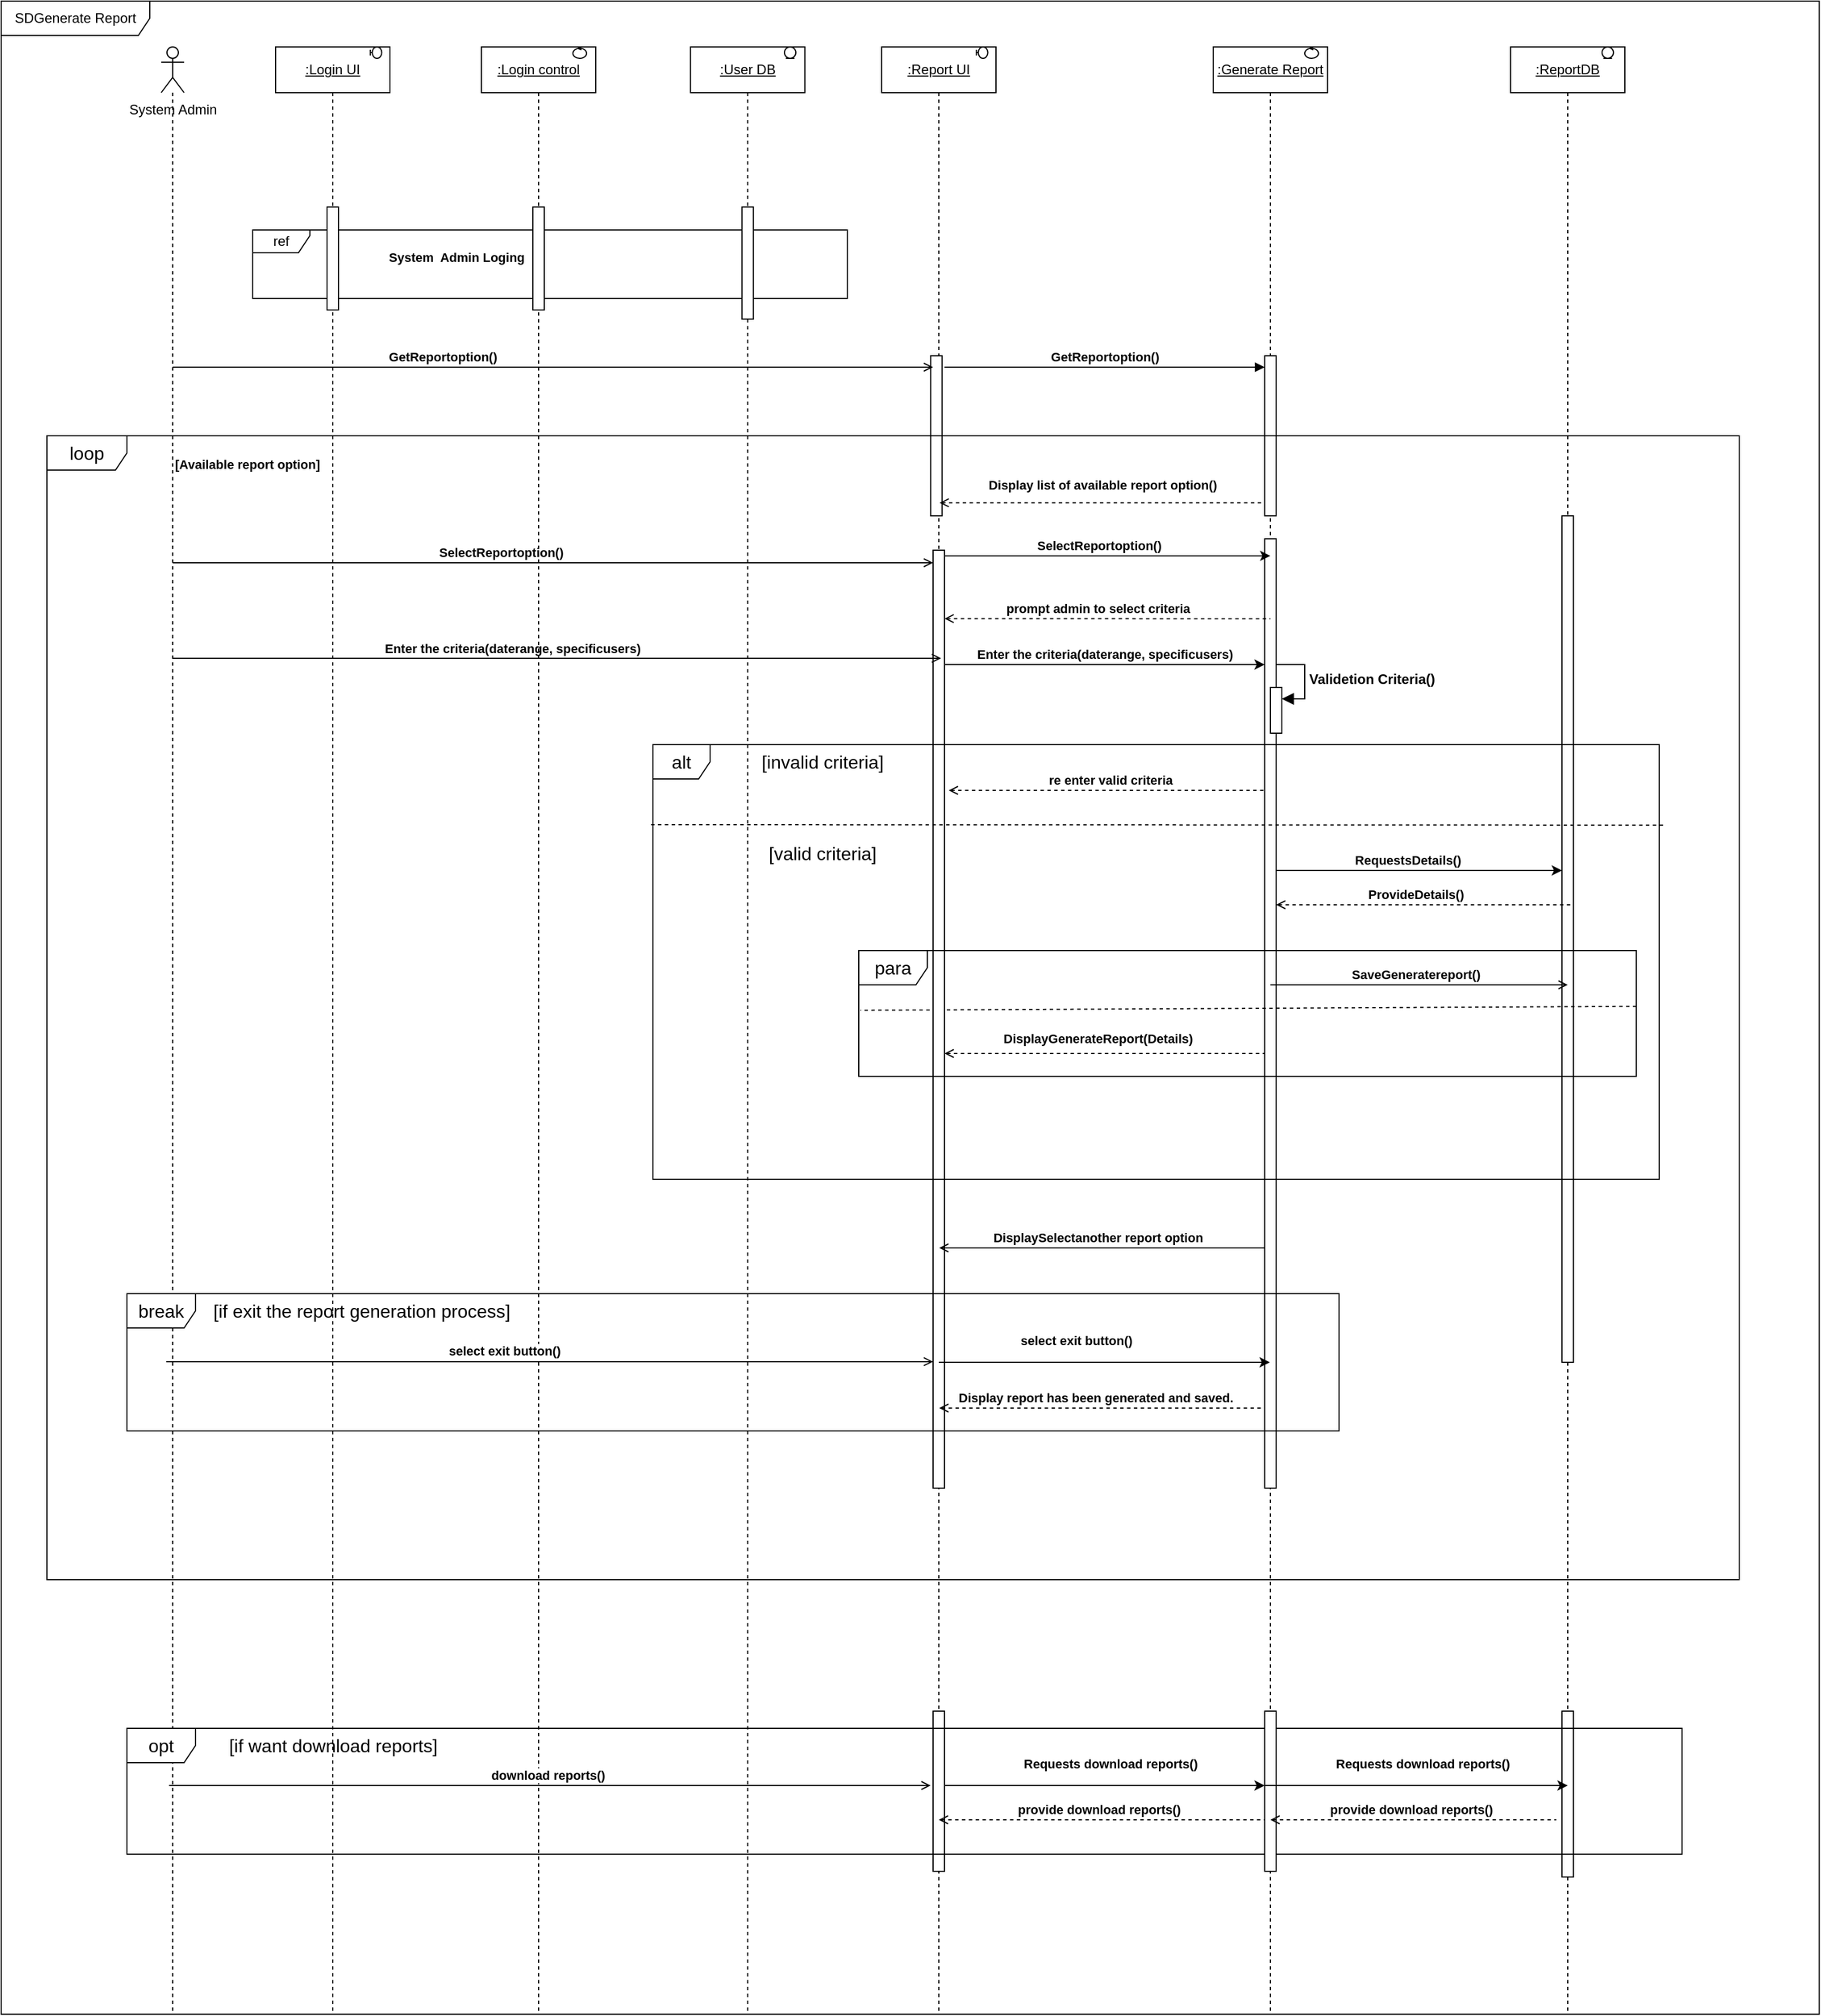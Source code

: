 <mxfile version="22.0.0" type="device">
  <diagram name="Page-1" id="13e1069c-82ec-6db2-03f1-153e76fe0fe0">
    <mxGraphModel dx="2671" dy="1774" grid="1" gridSize="10" guides="1" tooltips="1" connect="1" arrows="1" fold="1" page="1" pageScale="1" pageWidth="1100" pageHeight="850" background="none" math="0" shadow="0">
      <root>
        <mxCell id="0" />
        <mxCell id="1" parent="0" />
        <mxCell id="kc9Rs6pLfp7p-eovs7_c-2" value="SDGenerate Report" style="shape=umlFrame;whiteSpace=wrap;html=1;pointerEvents=0;width=130;height=30;" parent="1" vertex="1">
          <mxGeometry x="-610" y="-40" width="1590" height="1760" as="geometry" />
        </mxCell>
        <mxCell id="kc9Rs6pLfp7p-eovs7_c-5" value="" style="shape=umlLifeline;perimeter=lifelinePerimeter;whiteSpace=wrap;html=1;container=1;dropTarget=0;collapsible=0;recursiveResize=0;outlineConnect=0;portConstraint=eastwest;newEdgeStyle={&quot;edgeStyle&quot;:&quot;elbowEdgeStyle&quot;,&quot;elbow&quot;:&quot;vertical&quot;,&quot;curved&quot;:0,&quot;rounded&quot;:0};participant=umlActor;size=40;gradientColor=none;" parent="1" vertex="1">
          <mxGeometry x="-470" width="20" height="1720" as="geometry" />
        </mxCell>
        <mxCell id="kc9Rs6pLfp7p-eovs7_c-6" value="System Admin" style="text;html=1;align=center;verticalAlign=middle;resizable=0;points=[];autosize=1;strokeColor=none;fillColor=none;perimeterSpacing=0;" parent="1" vertex="1">
          <mxGeometry x="-510" y="40" width="100" height="30" as="geometry" />
        </mxCell>
        <mxCell id="kc9Rs6pLfp7p-eovs7_c-8" value="&lt;u&gt;:Report UI&lt;/u&gt;" style="shape=umlLifeline;perimeter=lifelinePerimeter;whiteSpace=wrap;html=1;container=1;dropTarget=0;collapsible=0;recursiveResize=0;outlineConnect=0;portConstraint=eastwest;newEdgeStyle={&quot;edgeStyle&quot;:&quot;elbowEdgeStyle&quot;,&quot;elbow&quot;:&quot;vertical&quot;,&quot;curved&quot;:0,&quot;rounded&quot;:0};" parent="1" vertex="1">
          <mxGeometry x="160" width="100" height="1720" as="geometry" />
        </mxCell>
        <mxCell id="kc9Rs6pLfp7p-eovs7_c-26" value="" style="html=1;points=[];perimeter=orthogonalPerimeter;outlineConnect=0;targetShapes=umlLifeline;portConstraint=eastwest;newEdgeStyle={&quot;edgeStyle&quot;:&quot;elbowEdgeStyle&quot;,&quot;elbow&quot;:&quot;vertical&quot;,&quot;curved&quot;:0,&quot;rounded&quot;:0};" parent="kc9Rs6pLfp7p-eovs7_c-8" vertex="1">
          <mxGeometry x="42.85" y="270" width="10" height="140" as="geometry" />
        </mxCell>
        <mxCell id="htBChLCQWQIxq8VSQ7nx-8" value="" style="html=1;points=[];perimeter=orthogonalPerimeter;outlineConnect=0;targetShapes=umlLifeline;portConstraint=eastwest;newEdgeStyle={&quot;edgeStyle&quot;:&quot;elbowEdgeStyle&quot;,&quot;elbow&quot;:&quot;vertical&quot;,&quot;curved&quot;:0,&quot;rounded&quot;:0};" parent="kc9Rs6pLfp7p-eovs7_c-8" vertex="1">
          <mxGeometry x="45" y="1455" width="10" height="140" as="geometry" />
        </mxCell>
        <mxCell id="kc9Rs6pLfp7p-eovs7_c-9" value="&lt;u&gt;:Generate Report&lt;/u&gt;" style="shape=umlLifeline;perimeter=lifelinePerimeter;whiteSpace=wrap;html=1;container=1;dropTarget=0;collapsible=0;recursiveResize=0;outlineConnect=0;portConstraint=eastwest;newEdgeStyle={&quot;edgeStyle&quot;:&quot;elbowEdgeStyle&quot;,&quot;elbow&quot;:&quot;vertical&quot;,&quot;curved&quot;:0,&quot;rounded&quot;:0};connectable=1;size=40;" parent="1" vertex="1">
          <mxGeometry x="450" width="100" height="1720" as="geometry" />
        </mxCell>
        <mxCell id="kc9Rs6pLfp7p-eovs7_c-32" value="" style="html=1;points=[];perimeter=orthogonalPerimeter;outlineConnect=0;targetShapes=umlLifeline;portConstraint=eastwest;newEdgeStyle={&quot;edgeStyle&quot;:&quot;elbowEdgeStyle&quot;,&quot;elbow&quot;:&quot;vertical&quot;,&quot;curved&quot;:0,&quot;rounded&quot;:0};gradientColor=none;" parent="kc9Rs6pLfp7p-eovs7_c-9" vertex="1">
          <mxGeometry x="45" y="270" width="10" height="140" as="geometry" />
        </mxCell>
        <mxCell id="kc9Rs6pLfp7p-eovs7_c-41" value="" style="html=1;points=[];perimeter=orthogonalPerimeter;outlineConnect=0;targetShapes=umlLifeline;portConstraint=eastwest;newEdgeStyle={&quot;edgeStyle&quot;:&quot;elbowEdgeStyle&quot;,&quot;elbow&quot;:&quot;vertical&quot;,&quot;curved&quot;:0,&quot;rounded&quot;:0};" parent="kc9Rs6pLfp7p-eovs7_c-9" vertex="1">
          <mxGeometry x="45" y="430" width="10" height="830" as="geometry" />
        </mxCell>
        <mxCell id="kc9Rs6pLfp7p-eovs7_c-15" value="&lt;u&gt;:ReportDB&lt;/u&gt;" style="shape=umlLifeline;perimeter=lifelinePerimeter;whiteSpace=wrap;html=1;container=1;dropTarget=0;collapsible=0;recursiveResize=0;outlineConnect=0;portConstraint=eastwest;newEdgeStyle={&quot;edgeStyle&quot;:&quot;elbowEdgeStyle&quot;,&quot;elbow&quot;:&quot;vertical&quot;,&quot;curved&quot;:0,&quot;rounded&quot;:0};" parent="1" vertex="1">
          <mxGeometry x="710" width="100" height="1720" as="geometry" />
        </mxCell>
        <mxCell id="kc9Rs6pLfp7p-eovs7_c-77" value="" style="html=1;points=[];perimeter=orthogonalPerimeter;outlineConnect=0;targetShapes=umlLifeline;portConstraint=eastwest;newEdgeStyle={&quot;edgeStyle&quot;:&quot;elbowEdgeStyle&quot;,&quot;elbow&quot;:&quot;vertical&quot;,&quot;curved&quot;:0,&quot;rounded&quot;:0};fontSize=16;" parent="kc9Rs6pLfp7p-eovs7_c-15" vertex="1">
          <mxGeometry x="45" y="410" width="10" height="740" as="geometry" />
        </mxCell>
        <mxCell id="htBChLCQWQIxq8VSQ7nx-10" value="" style="html=1;points=[];perimeter=orthogonalPerimeter;outlineConnect=0;targetShapes=umlLifeline;portConstraint=eastwest;newEdgeStyle={&quot;edgeStyle&quot;:&quot;elbowEdgeStyle&quot;,&quot;elbow&quot;:&quot;vertical&quot;,&quot;curved&quot;:0,&quot;rounded&quot;:0};" parent="kc9Rs6pLfp7p-eovs7_c-15" vertex="1">
          <mxGeometry x="45" y="1455" width="10" height="145" as="geometry" />
        </mxCell>
        <mxCell id="kc9Rs6pLfp7p-eovs7_c-19" value="ref" style="shape=umlFrame;whiteSpace=wrap;html=1;pointerEvents=0;width=50;height=20;" parent="1" vertex="1">
          <mxGeometry x="-390" y="160" width="520" height="60" as="geometry" />
        </mxCell>
        <mxCell id="kc9Rs6pLfp7p-eovs7_c-20" value="&lt;b&gt;&lt;font style=&quot;font-size: 11px;&quot;&gt;System&amp;nbsp; Admin Loging&lt;/font&gt;&lt;/b&gt;" style="text;html=1;align=center;verticalAlign=middle;resizable=0;points=[];autosize=1;strokeColor=none;fillColor=none;" parent="1" vertex="1">
          <mxGeometry x="-287.15" y="169" width="150" height="30" as="geometry" />
        </mxCell>
        <mxCell id="kc9Rs6pLfp7p-eovs7_c-33" value="&lt;b&gt;GetReportoption()&lt;/b&gt;" style="html=1;verticalAlign=bottom;endArrow=block;elbow=vertical;rounded=0;endFill=1;" parent="1" target="kc9Rs6pLfp7p-eovs7_c-32" edge="1">
          <mxGeometry relative="1" as="geometry">
            <mxPoint x="215" y="280" as="sourcePoint" />
            <mxPoint x="365" y="280" as="targetPoint" />
            <Array as="points">
              <mxPoint x="290" y="280" />
            </Array>
            <mxPoint as="offset" />
          </mxGeometry>
        </mxCell>
        <mxCell id="kc9Rs6pLfp7p-eovs7_c-35" value="" style="endArrow=none;dashed=1;endFill=0;endSize=12;html=1;rounded=0;startArrow=open;startFill=0;exitX=0.528;exitY=0.279;exitDx=0;exitDy=0;exitPerimeter=0;" parent="1" edge="1">
          <mxGeometry width="160" relative="1" as="geometry">
            <mxPoint x="210.67" y="398.6" as="sourcePoint" />
            <mxPoint x="495.02" y="398.6" as="targetPoint" />
          </mxGeometry>
        </mxCell>
        <mxCell id="kc9Rs6pLfp7p-eovs7_c-27" value="&lt;b&gt;GetReportoption()&lt;/b&gt;" style="html=1;verticalAlign=bottom;endArrow=open;edgeStyle=elbowEdgeStyle;elbow=vertical;curved=0;rounded=0;endFill=0;" parent="1" edge="1">
          <mxGeometry x="0.318" relative="1" as="geometry">
            <mxPoint x="135" y="280" as="sourcePoint" />
            <mxPoint x="205" y="280" as="targetPoint" />
            <Array as="points">
              <mxPoint x="-460" y="280" />
            </Array>
            <mxPoint as="offset" />
          </mxGeometry>
        </mxCell>
        <mxCell id="kc9Rs6pLfp7p-eovs7_c-36" value="&lt;font style=&quot;font-size: 11px;&quot;&gt;&lt;b&gt;Display list of &lt;/b&gt;&lt;/font&gt;&lt;font style=&quot;font-size: 11px;&quot;&gt;&lt;b&gt;available &lt;/b&gt;&lt;/font&gt;&lt;font style=&quot;font-size: 11px;&quot;&gt;&lt;b&gt;report option()&lt;/b&gt;&lt;/font&gt;" style="text;html=1;align=center;verticalAlign=middle;resizable=0;points=[];autosize=1;strokeColor=none;fillColor=none;" parent="1" vertex="1">
          <mxGeometry x="237.87" y="368" width="230" height="30" as="geometry" />
        </mxCell>
        <mxCell id="kc9Rs6pLfp7p-eovs7_c-39" value="&lt;b&gt;SelectReportoption()&lt;/b&gt;" style="html=1;verticalAlign=bottom;endArrow=open;edgeStyle=elbowEdgeStyle;elbow=vertical;curved=0;rounded=0;endFill=0;" parent="1" edge="1">
          <mxGeometry x="0.382" relative="1" as="geometry">
            <mxPoint x="100" y="451" as="sourcePoint" />
            <mxPoint x="205" y="451" as="targetPoint" />
            <Array as="points">
              <mxPoint x="-460" y="451" />
            </Array>
            <mxPoint as="offset" />
          </mxGeometry>
        </mxCell>
        <mxCell id="kc9Rs6pLfp7p-eovs7_c-53" value="" style="endArrow=none;dashed=1;endFill=0;endSize=12;html=1;rounded=0;exitX=1;exitY=0.444;exitDx=0;exitDy=0;exitPerimeter=0;entryX=0.002;entryY=0.475;entryDx=0;entryDy=0;entryPerimeter=0;" parent="1" source="kc9Rs6pLfp7p-eovs7_c-118" target="kc9Rs6pLfp7p-eovs7_c-118" edge="1">
          <mxGeometry width="160" relative="1" as="geometry">
            <mxPoint x="790" y="858.2" as="sourcePoint" />
            <mxPoint x="161.26" y="857" as="targetPoint" />
          </mxGeometry>
        </mxCell>
        <mxCell id="kc9Rs6pLfp7p-eovs7_c-60" value="&lt;b&gt;DisplayGenerateReport(&lt;/b&gt;&lt;b&gt;Details&lt;/b&gt;&lt;b&gt;)&lt;/b&gt;" style="html=1;verticalAlign=bottom;endArrow=none;elbow=vertical;rounded=0;endFill=0;startArrow=open;startFill=0;dashed=1;" parent="1" target="kc9Rs6pLfp7p-eovs7_c-41" edge="1">
          <mxGeometry x="-0.048" y="4" relative="1" as="geometry">
            <mxPoint x="215" y="880.0" as="sourcePoint" />
            <mxPoint x="455" y="880.0" as="targetPoint" />
            <mxPoint as="offset" />
          </mxGeometry>
        </mxCell>
        <mxCell id="kc9Rs6pLfp7p-eovs7_c-72" value="&lt;b&gt;SaveGeneratereport()&lt;/b&gt;" style="html=1;verticalAlign=bottom;endArrow=open;elbow=vertical;rounded=0;endFill=0;" parent="1" edge="1">
          <mxGeometry x="-0.026" relative="1" as="geometry">
            <mxPoint x="500" y="820" as="sourcePoint" />
            <mxPoint x="760" y="820" as="targetPoint" />
            <mxPoint as="offset" />
          </mxGeometry>
        </mxCell>
        <mxCell id="kc9Rs6pLfp7p-eovs7_c-75" value="&lt;b&gt;RequestsDetails()&lt;/b&gt;" style="html=1;verticalAlign=bottom;endArrow=classic;elbow=vertical;rounded=0;endFill=1;" parent="1" edge="1">
          <mxGeometry x="-0.081" relative="1" as="geometry">
            <mxPoint x="505" y="720" as="sourcePoint" />
            <mxPoint x="755" y="720" as="targetPoint" />
            <Array as="points" />
            <mxPoint as="offset" />
          </mxGeometry>
        </mxCell>
        <mxCell id="kc9Rs6pLfp7p-eovs7_c-78" value="&lt;b&gt;ProvideDetails()&lt;/b&gt;" style="html=1;verticalAlign=bottom;endArrow=none;elbow=vertical;rounded=0;endFill=0;dashed=1;startArrow=open;startFill=0;" parent="1" edge="1">
          <mxGeometry x="-0.066" relative="1" as="geometry">
            <mxPoint x="505" y="750" as="sourcePoint" />
            <mxPoint x="765" y="750" as="targetPoint" />
            <mxPoint as="offset" />
          </mxGeometry>
        </mxCell>
        <mxCell id="kc9Rs6pLfp7p-eovs7_c-81" value="loop" style="shape=umlFrame;whiteSpace=wrap;html=1;pointerEvents=0;fontSize=16;width=70;height=30;" parent="1" vertex="1">
          <mxGeometry x="-570" y="340" width="1480" height="1000" as="geometry" />
        </mxCell>
        <mxCell id="kc9Rs6pLfp7p-eovs7_c-103" value="[invalid criteria]" style="text;html=1;align=center;verticalAlign=middle;resizable=0;points=[];autosize=1;strokeColor=none;fillColor=none;fontSize=16;" parent="1" vertex="1">
          <mxGeometry x="42.85" y="610" width="130" height="30" as="geometry" />
        </mxCell>
        <mxCell id="kc9Rs6pLfp7p-eovs7_c-37" value="" style="html=1;points=[];perimeter=orthogonalPerimeter;outlineConnect=0;targetShapes=umlLifeline;portConstraint=eastwest;newEdgeStyle={&quot;edgeStyle&quot;:&quot;elbowEdgeStyle&quot;,&quot;elbow&quot;:&quot;vertical&quot;,&quot;curved&quot;:0,&quot;rounded&quot;:0};" parent="1" vertex="1">
          <mxGeometry x="205" y="440" width="10" height="820" as="geometry" />
        </mxCell>
        <mxCell id="kc9Rs6pLfp7p-eovs7_c-105" value="alt" style="shape=umlFrame;whiteSpace=wrap;html=1;pointerEvents=0;fontSize=16;width=50;height=30;" parent="1" vertex="1">
          <mxGeometry x="-40" y="610" width="880" height="380" as="geometry" />
        </mxCell>
        <mxCell id="kc9Rs6pLfp7p-eovs7_c-109" value="&lt;b&gt;SelectReportoption()&lt;/b&gt;" style="html=1;verticalAlign=bottom;endArrow=classic;elbow=vertical;rounded=0;endFill=1;entryX=0.5;entryY=0.018;entryDx=0;entryDy=0;entryPerimeter=0;" parent="1" source="kc9Rs6pLfp7p-eovs7_c-37" target="kc9Rs6pLfp7p-eovs7_c-41" edge="1">
          <mxGeometry x="-0.056" relative="1" as="geometry">
            <mxPoint x="237.5" y="450" as="sourcePoint" />
            <mxPoint x="442.5" y="450" as="targetPoint" />
            <mxPoint as="offset" />
          </mxGeometry>
        </mxCell>
        <mxCell id="kc9Rs6pLfp7p-eovs7_c-110" value="&lt;b&gt;prompt admin to select criteria&lt;br&gt;&lt;/b&gt;" style="html=1;verticalAlign=bottom;endArrow=none;elbow=vertical;rounded=0;endFill=0;exitX=1.343;exitY=0.105;exitDx=0;exitDy=0;exitPerimeter=0;startArrow=open;startFill=0;dashed=1;" parent="1" edge="1">
          <mxGeometry x="-0.058" relative="1" as="geometry">
            <mxPoint x="215.0" y="499.85" as="sourcePoint" />
            <mxPoint x="500" y="500" as="targetPoint" />
            <mxPoint as="offset" />
          </mxGeometry>
        </mxCell>
        <mxCell id="kc9Rs6pLfp7p-eovs7_c-111" value="&lt;b&gt;Enter the criteria(&lt;/b&gt;&lt;b&gt;daterange, specificusers&lt;/b&gt;&lt;b&gt;)&lt;br&gt;&lt;/b&gt;" style="html=1;verticalAlign=bottom;endArrow=open;elbow=vertical;rounded=0;endFill=0;" parent="1" source="kc9Rs6pLfp7p-eovs7_c-5" edge="1">
          <mxGeometry x="-0.117" relative="1" as="geometry">
            <mxPoint x="60" y="534.5" as="sourcePoint" />
            <mxPoint x="212" y="534.5" as="targetPoint" />
            <mxPoint as="offset" />
          </mxGeometry>
        </mxCell>
        <mxCell id="kc9Rs6pLfp7p-eovs7_c-112" value="&lt;b&gt;Enter the criteria(&lt;/b&gt;&lt;b&gt;daterange, specificusers&lt;/b&gt;&lt;b&gt;)&lt;br&gt;&lt;/b&gt;" style="html=1;verticalAlign=bottom;endArrow=classic;elbow=vertical;rounded=0;endFill=1;entryX=-0.5;entryY=0.168;entryDx=0;entryDy=0;entryPerimeter=0;" parent="1" edge="1">
          <mxGeometry relative="1" as="geometry">
            <mxPoint x="215" y="540" as="sourcePoint" />
            <mxPoint x="495" y="540.04" as="targetPoint" />
            <mxPoint as="offset" />
          </mxGeometry>
        </mxCell>
        <mxCell id="kc9Rs6pLfp7p-eovs7_c-113" value="" style="endArrow=none;dashed=1;endFill=0;endSize=12;html=1;rounded=0;exitX=1.009;exitY=0.349;exitDx=0;exitDy=0;exitPerimeter=0;entryX=-0.004;entryY=0.142;entryDx=0;entryDy=0;entryPerimeter=0;" parent="1" edge="1">
          <mxGeometry width="160" relative="1" as="geometry">
            <mxPoint x="843.38" y="680.36" as="sourcePoint" />
            <mxPoint x="-43.38" y="680.0" as="targetPoint" />
          </mxGeometry>
        </mxCell>
        <mxCell id="kc9Rs6pLfp7p-eovs7_c-114" value="&lt;b&gt;re enter valid criteria&lt;/b&gt;" style="html=1;verticalAlign=bottom;endArrow=none;elbow=vertical;rounded=0;endFill=0;startArrow=open;startFill=0;dashed=1;" parent="1" edge="1">
          <mxGeometry x="0.024" relative="1" as="geometry">
            <mxPoint x="218.69" y="650" as="sourcePoint" />
            <mxPoint x="495" y="650" as="targetPoint" />
            <Array as="points" />
            <mxPoint as="offset" />
          </mxGeometry>
        </mxCell>
        <mxCell id="kc9Rs6pLfp7p-eovs7_c-117" value="[valid criteria]" style="text;html=1;align=center;verticalAlign=middle;resizable=0;points=[];autosize=1;strokeColor=none;fillColor=none;fontSize=16;" parent="1" vertex="1">
          <mxGeometry x="47.85" y="690" width="120" height="30" as="geometry" />
        </mxCell>
        <mxCell id="kc9Rs6pLfp7p-eovs7_c-118" value="para" style="shape=umlFrame;whiteSpace=wrap;html=1;pointerEvents=0;fontSize=16;" parent="1" vertex="1">
          <mxGeometry x="140" y="790" width="680" height="110" as="geometry" />
        </mxCell>
        <mxCell id="kc9Rs6pLfp7p-eovs7_c-123" value="&lt;b style=&quot;border-color: var(--border-color); background-color: rgb(251, 251, 251);&quot;&gt;DisplaySelectanother report option&lt;/b&gt;&lt;b&gt;&lt;br&gt;&lt;/b&gt;" style="html=1;verticalAlign=bottom;endArrow=none;elbow=vertical;rounded=0;endFill=0;startArrow=open;startFill=0;" parent="1" edge="1">
          <mxGeometry x="-0.029" relative="1" as="geometry">
            <mxPoint x="210.37" y="1050" as="sourcePoint" />
            <mxPoint x="495.37" y="1050" as="targetPoint" />
            <mxPoint as="offset" />
          </mxGeometry>
        </mxCell>
        <mxCell id="kc9Rs6pLfp7p-eovs7_c-126" value="break" style="shape=umlFrame;whiteSpace=wrap;html=1;pointerEvents=0;fontSize=16;" parent="1" vertex="1">
          <mxGeometry x="-500" y="1090" width="1060" height="120" as="geometry" />
        </mxCell>
        <mxCell id="kc9Rs6pLfp7p-eovs7_c-127" value="[if exit the report generation process]" style="text;html=1;align=center;verticalAlign=middle;resizable=0;points=[];autosize=1;strokeColor=none;fillColor=none;fontSize=16;" parent="1" vertex="1">
          <mxGeometry x="-435" y="1090" width="280" height="30" as="geometry" />
        </mxCell>
        <mxCell id="kc9Rs6pLfp7p-eovs7_c-129" value="" style="html=1;points=[];perimeter=orthogonalPerimeter;outlineConnect=0;targetShapes=umlLifeline;portConstraint=eastwest;newEdgeStyle={&quot;edgeStyle&quot;:&quot;elbowEdgeStyle&quot;,&quot;elbow&quot;:&quot;vertical&quot;,&quot;curved&quot;:0,&quot;rounded&quot;:0};fontSize=16;" parent="1" vertex="1">
          <mxGeometry x="500" y="560" width="10" height="40" as="geometry" />
        </mxCell>
        <mxCell id="kc9Rs6pLfp7p-eovs7_c-130" value="&lt;b&gt;Validetion Criteria()&lt;br&gt;&lt;/b&gt;" style="html=1;align=left;spacingLeft=2;endArrow=block;rounded=0;edgeStyle=orthogonalEdgeStyle;curved=0;rounded=0;fontSize=12;startSize=8;endSize=8;" parent="1" target="kc9Rs6pLfp7p-eovs7_c-129" edge="1">
          <mxGeometry relative="1" as="geometry">
            <mxPoint x="505" y="540" as="sourcePoint" />
            <Array as="points">
              <mxPoint x="530" y="570" />
            </Array>
          </mxGeometry>
        </mxCell>
        <mxCell id="kc9Rs6pLfp7p-eovs7_c-131" value="opt" style="shape=umlFrame;whiteSpace=wrap;html=1;pointerEvents=0;fontSize=16;" parent="1" vertex="1">
          <mxGeometry x="-500" y="1470" width="1360" height="110" as="geometry" />
        </mxCell>
        <mxCell id="kc9Rs6pLfp7p-eovs7_c-132" value="[if want download reports] " style="text;html=1;align=center;verticalAlign=middle;resizable=0;points=[];autosize=1;strokeColor=none;fillColor=none;fontSize=16;" parent="1" vertex="1">
          <mxGeometry x="-425" y="1470" width="210" height="30" as="geometry" />
        </mxCell>
        <mxCell id="8BMjU7zGhwk8pmjyqhKS-4" value="&lt;font style=&quot;font-size: 11px;&quot;&gt;&lt;b&gt;Display report has been generated and saved.&lt;br&gt;&lt;/b&gt;&lt;/font&gt;" style="html=1;verticalAlign=bottom;endArrow=none;elbow=vertical;rounded=0;endFill=0;startArrow=open;startFill=0;dashed=1;" parent="1" edge="1">
          <mxGeometry x="-0.041" relative="1" as="geometry">
            <mxPoint x="210.37" y="1190" as="sourcePoint" />
            <mxPoint x="495.37" y="1190" as="targetPoint" />
            <mxPoint as="offset" />
          </mxGeometry>
        </mxCell>
        <mxCell id="8BMjU7zGhwk8pmjyqhKS-6" value="" style="shape=umlBoundary;whiteSpace=wrap;html=1;fontSize=16;" parent="1" vertex="1">
          <mxGeometry x="242.85" width="10" height="10" as="geometry" />
        </mxCell>
        <mxCell id="8BMjU7zGhwk8pmjyqhKS-7" value="" style="ellipse;shape=umlControl;whiteSpace=wrap;html=1;fontSize=16;" parent="1" vertex="1">
          <mxGeometry x="530" width="12" height="10" as="geometry" />
        </mxCell>
        <mxCell id="8BMjU7zGhwk8pmjyqhKS-8" value="" style="ellipse;shape=umlEntity;whiteSpace=wrap;html=1;fontSize=16;" parent="1" vertex="1">
          <mxGeometry x="790" width="10" height="10" as="geometry" />
        </mxCell>
        <mxCell id="8BMjU7zGhwk8pmjyqhKS-9" value="&lt;u&gt;:Login UI&lt;/u&gt;" style="shape=umlLifeline;perimeter=lifelinePerimeter;whiteSpace=wrap;html=1;container=1;dropTarget=0;collapsible=0;recursiveResize=0;outlineConnect=0;portConstraint=eastwest;newEdgeStyle={&quot;edgeStyle&quot;:&quot;elbowEdgeStyle&quot;,&quot;elbow&quot;:&quot;vertical&quot;,&quot;curved&quot;:0,&quot;rounded&quot;:0};" parent="1" vertex="1">
          <mxGeometry x="-370" width="100" height="1720" as="geometry" />
        </mxCell>
        <mxCell id="8BMjU7zGhwk8pmjyqhKS-10" value="" style="html=1;points=[];perimeter=orthogonalPerimeter;outlineConnect=0;targetShapes=umlLifeline;portConstraint=eastwest;newEdgeStyle={&quot;edgeStyle&quot;:&quot;elbowEdgeStyle&quot;,&quot;elbow&quot;:&quot;vertical&quot;,&quot;curved&quot;:0,&quot;rounded&quot;:0};" parent="8BMjU7zGhwk8pmjyqhKS-9" vertex="1">
          <mxGeometry x="45" y="140" width="10" height="90" as="geometry" />
        </mxCell>
        <mxCell id="8BMjU7zGhwk8pmjyqhKS-13" value="&lt;u&gt;:Login control&lt;br&gt;&lt;/u&gt;" style="shape=umlLifeline;perimeter=lifelinePerimeter;whiteSpace=wrap;html=1;container=1;dropTarget=0;collapsible=0;recursiveResize=0;outlineConnect=0;portConstraint=eastwest;newEdgeStyle={&quot;edgeStyle&quot;:&quot;elbowEdgeStyle&quot;,&quot;elbow&quot;:&quot;vertical&quot;,&quot;curved&quot;:0,&quot;rounded&quot;:0};" parent="1" vertex="1">
          <mxGeometry x="-190" width="100" height="1720" as="geometry" />
        </mxCell>
        <mxCell id="8BMjU7zGhwk8pmjyqhKS-14" value="" style="html=1;points=[];perimeter=orthogonalPerimeter;outlineConnect=0;targetShapes=umlLifeline;portConstraint=eastwest;newEdgeStyle={&quot;edgeStyle&quot;:&quot;elbowEdgeStyle&quot;,&quot;elbow&quot;:&quot;vertical&quot;,&quot;curved&quot;:0,&quot;rounded&quot;:0};" parent="8BMjU7zGhwk8pmjyqhKS-13" vertex="1">
          <mxGeometry x="45" y="140" width="10" height="90" as="geometry" />
        </mxCell>
        <mxCell id="8BMjU7zGhwk8pmjyqhKS-15" value="&lt;u&gt;:User DB&lt;br&gt;&lt;/u&gt;" style="shape=umlLifeline;perimeter=lifelinePerimeter;whiteSpace=wrap;html=1;container=1;dropTarget=0;collapsible=0;recursiveResize=0;outlineConnect=0;portConstraint=eastwest;newEdgeStyle={&quot;edgeStyle&quot;:&quot;elbowEdgeStyle&quot;,&quot;elbow&quot;:&quot;vertical&quot;,&quot;curved&quot;:0,&quot;rounded&quot;:0};" parent="1" vertex="1">
          <mxGeometry x="-7.15" width="100" height="1720" as="geometry" />
        </mxCell>
        <mxCell id="8BMjU7zGhwk8pmjyqhKS-16" value="" style="html=1;points=[];perimeter=orthogonalPerimeter;outlineConnect=0;targetShapes=umlLifeline;portConstraint=eastwest;newEdgeStyle={&quot;edgeStyle&quot;:&quot;elbowEdgeStyle&quot;,&quot;elbow&quot;:&quot;vertical&quot;,&quot;curved&quot;:0,&quot;rounded&quot;:0};" parent="8BMjU7zGhwk8pmjyqhKS-15" vertex="1">
          <mxGeometry x="45" y="140" width="10" height="98" as="geometry" />
        </mxCell>
        <mxCell id="8BMjU7zGhwk8pmjyqhKS-19" value="" style="ellipse;shape=umlEntity;whiteSpace=wrap;html=1;fontSize=16;" parent="1" vertex="1">
          <mxGeometry x="75" width="10" height="10" as="geometry" />
        </mxCell>
        <mxCell id="8BMjU7zGhwk8pmjyqhKS-20" value="" style="shape=umlBoundary;whiteSpace=wrap;html=1;fontSize=16;" parent="1" vertex="1">
          <mxGeometry x="-287.15" width="10" height="10" as="geometry" />
        </mxCell>
        <mxCell id="8BMjU7zGhwk8pmjyqhKS-21" value="" style="ellipse;shape=umlControl;whiteSpace=wrap;html=1;fontSize=16;" parent="1" vertex="1">
          <mxGeometry x="-110" width="12" height="10" as="geometry" />
        </mxCell>
        <mxCell id="htBChLCQWQIxq8VSQ7nx-1" value="&lt;font style=&quot;border-color: var(--border-color); font-size: 11px;&quot;&gt;&lt;b style=&quot;border-color: var(--border-color);&quot;&gt;[Available&amp;nbsp;&lt;/b&gt;&lt;/font&gt;&lt;font style=&quot;border-color: var(--border-color); font-size: 11px;&quot;&gt;&lt;b style=&quot;border-color: var(--border-color);&quot;&gt;report option]&lt;/b&gt;&lt;/font&gt;" style="text;html=1;align=center;verticalAlign=middle;resizable=0;points=[];autosize=1;strokeColor=none;fillColor=none;" parent="1" vertex="1">
          <mxGeometry x="-470" y="350" width="150" height="30" as="geometry" />
        </mxCell>
        <mxCell id="htBChLCQWQIxq8VSQ7nx-7" value="&lt;b&gt;download reports()&lt;br&gt;&lt;/b&gt;" style="html=1;verticalAlign=bottom;endArrow=open;elbow=vertical;rounded=0;endFill=0;startArrow=none;startFill=0;entryX=0.5;entryY=0.714;entryDx=0;entryDy=0;entryPerimeter=0;" parent="1" edge="1">
          <mxGeometry x="-0.006" relative="1" as="geometry">
            <mxPoint x="-463.15" y="1520" as="sourcePoint" />
            <mxPoint x="202.85" y="1520" as="targetPoint" />
            <mxPoint as="offset" />
          </mxGeometry>
        </mxCell>
        <mxCell id="htBChLCQWQIxq8VSQ7nx-11" value="&lt;b style=&quot;border-color: var(--border-color);&quot;&gt;Requests&amp;nbsp;&lt;/b&gt;&lt;b&gt;download reports()&lt;br&gt;&lt;/b&gt;" style="html=1;verticalAlign=bottom;endArrow=classic;elbow=vertical;rounded=0;endFill=1;startArrow=none;startFill=0;" parent="1" edge="1" target="kFQRDcTAoewAAsmGu92Y-1">
          <mxGeometry x="0.036" y="10" relative="1" as="geometry">
            <mxPoint x="215" y="1520" as="sourcePoint" />
            <mxPoint x="760" y="1520" as="targetPoint" />
            <mxPoint as="offset" />
          </mxGeometry>
        </mxCell>
        <mxCell id="htBChLCQWQIxq8VSQ7nx-12" value="&lt;b&gt;provide download reports()&lt;br&gt;&lt;/b&gt;" style="html=1;verticalAlign=bottom;endArrow=none;elbow=vertical;rounded=0;endFill=0;startArrow=open;startFill=0;dashed=1;" parent="1" edge="1" target="kFQRDcTAoewAAsmGu92Y-1">
          <mxGeometry x="-0.018" relative="1" as="geometry">
            <mxPoint x="210" y="1550" as="sourcePoint" />
            <mxPoint x="750" y="1550" as="targetPoint" />
            <mxPoint as="offset" />
          </mxGeometry>
        </mxCell>
        <mxCell id="htBChLCQWQIxq8VSQ7nx-14" value="&lt;b&gt;select exit button()&lt;br&gt;&lt;/b&gt;" style="html=1;verticalAlign=bottom;endArrow=open;elbow=vertical;rounded=0;endFill=0;" parent="1" edge="1">
          <mxGeometry x="-0.117" relative="1" as="geometry">
            <mxPoint x="-465.611" y="1149.44" as="sourcePoint" />
            <mxPoint x="205" y="1149.44" as="targetPoint" />
            <mxPoint as="offset" />
          </mxGeometry>
        </mxCell>
        <mxCell id="htBChLCQWQIxq8VSQ7nx-15" value="&lt;b&gt;select exit button()&lt;br&gt;&lt;/b&gt;" style="html=1;verticalAlign=bottom;endArrow=classic;elbow=vertical;rounded=0;endFill=1;" parent="1" edge="1">
          <mxGeometry x="-0.171" y="10" relative="1" as="geometry">
            <mxPoint x="210" y="1150" as="sourcePoint" />
            <mxPoint x="499.5" y="1150" as="targetPoint" />
            <mxPoint as="offset" />
          </mxGeometry>
        </mxCell>
        <mxCell id="kFQRDcTAoewAAsmGu92Y-1" value="" style="html=1;points=[];perimeter=orthogonalPerimeter;outlineConnect=0;targetShapes=umlLifeline;portConstraint=eastwest;newEdgeStyle={&quot;edgeStyle&quot;:&quot;elbowEdgeStyle&quot;,&quot;elbow&quot;:&quot;vertical&quot;,&quot;curved&quot;:0,&quot;rounded&quot;:0};" vertex="1" parent="1">
          <mxGeometry x="495" y="1455" width="10" height="140" as="geometry" />
        </mxCell>
        <mxCell id="kFQRDcTAoewAAsmGu92Y-2" value="&lt;b style=&quot;border-color: var(--border-color);&quot;&gt;Requests&amp;nbsp;&lt;/b&gt;&lt;b&gt;download reports()&lt;br&gt;&lt;/b&gt;" style="html=1;verticalAlign=bottom;endArrow=classic;elbow=vertical;rounded=0;endFill=1;startArrow=none;startFill=0;" edge="1" parent="1">
          <mxGeometry x="0.036" y="10" relative="1" as="geometry">
            <mxPoint x="495" y="1520" as="sourcePoint" />
            <mxPoint x="760" y="1520" as="targetPoint" />
            <mxPoint as="offset" />
          </mxGeometry>
        </mxCell>
        <mxCell id="kFQRDcTAoewAAsmGu92Y-3" value="&lt;b&gt;provide download reports()&lt;br&gt;&lt;/b&gt;" style="html=1;verticalAlign=bottom;endArrow=none;elbow=vertical;rounded=0;endFill=0;startArrow=open;startFill=0;dashed=1;" edge="1" parent="1">
          <mxGeometry x="-0.018" relative="1" as="geometry">
            <mxPoint x="500" y="1550" as="sourcePoint" />
            <mxPoint x="750" y="1550" as="targetPoint" />
            <mxPoint as="offset" />
          </mxGeometry>
        </mxCell>
      </root>
    </mxGraphModel>
  </diagram>
</mxfile>
